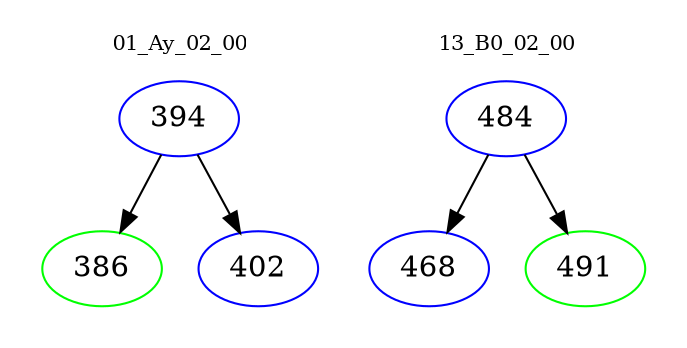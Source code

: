 digraph{
subgraph cluster_0 {
color = white
label = "01_Ay_02_00";
fontsize=10;
T0_394 [label="394", color="blue"]
T0_394 -> T0_386 [color="black"]
T0_386 [label="386", color="green"]
T0_394 -> T0_402 [color="black"]
T0_402 [label="402", color="blue"]
}
subgraph cluster_1 {
color = white
label = "13_B0_02_00";
fontsize=10;
T1_484 [label="484", color="blue"]
T1_484 -> T1_468 [color="black"]
T1_468 [label="468", color="blue"]
T1_484 -> T1_491 [color="black"]
T1_491 [label="491", color="green"]
}
}
